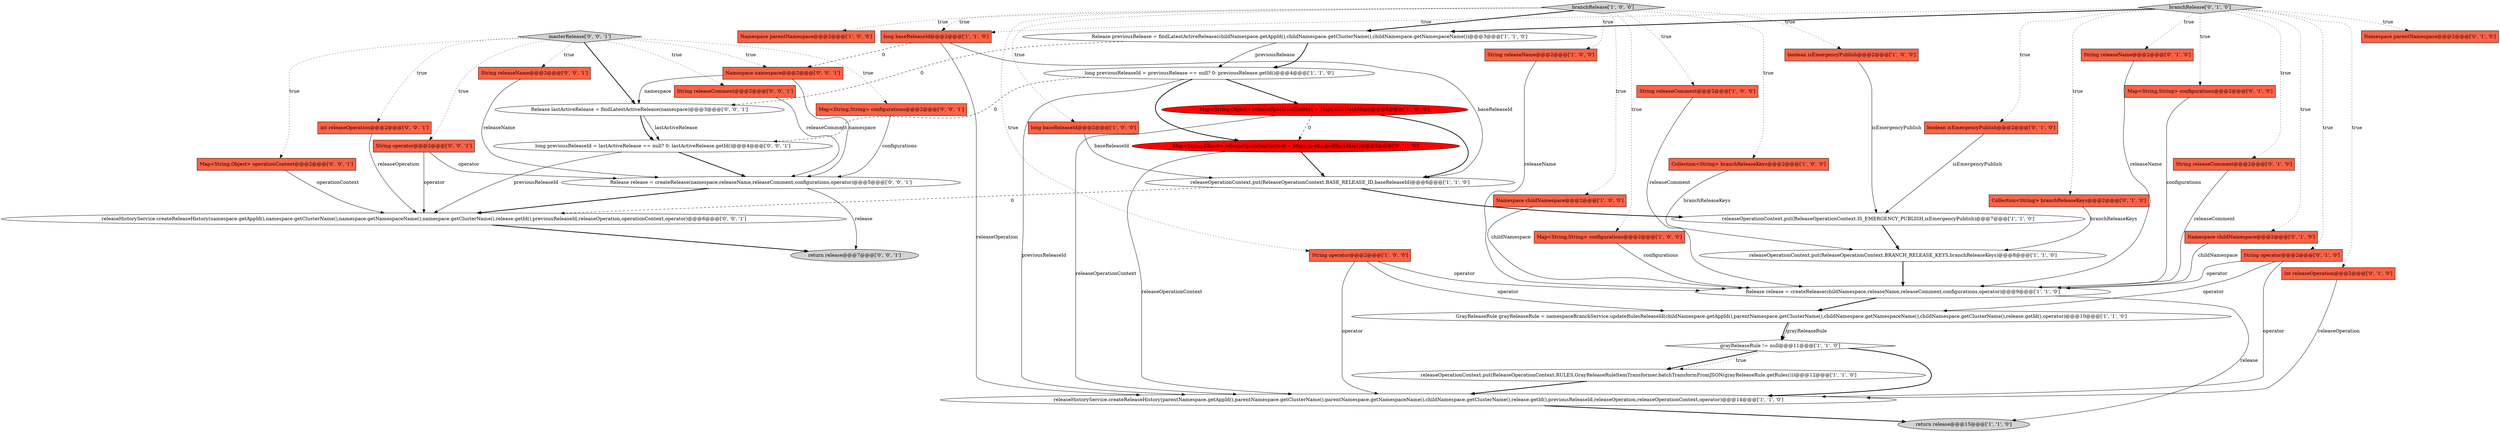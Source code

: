 digraph {
44 [style = filled, label = "String releaseComment@@@2@@@['0', '0', '1']", fillcolor = tomato, shape = box image = "AAA0AAABBB3BBB"];
36 [style = filled, label = "String operator@@@2@@@['0', '0', '1']", fillcolor = tomato, shape = box image = "AAA0AAABBB3BBB"];
17 [style = filled, label = "String releaseName@@@2@@@['1', '0', '0']", fillcolor = tomato, shape = box image = "AAA0AAABBB1BBB"];
12 [style = filled, label = "String releaseComment@@@2@@@['1', '0', '0']", fillcolor = tomato, shape = box image = "AAA0AAABBB1BBB"];
37 [style = filled, label = "return release@@@7@@@['0', '0', '1']", fillcolor = lightgray, shape = ellipse image = "AAA0AAABBB3BBB"];
23 [style = filled, label = "Namespace parentNamespace@@@2@@@['0', '1', '0']", fillcolor = tomato, shape = box image = "AAA0AAABBB2BBB"];
41 [style = filled, label = "Release release = createRelease(namespace,releaseName,releaseComment,configurations,operator)@@@5@@@['0', '0', '1']", fillcolor = white, shape = ellipse image = "AAA0AAABBB3BBB"];
2 [style = filled, label = "long previousReleaseId = previousRelease == null? 0: previousRelease.getId()@@@4@@@['1', '1', '0']", fillcolor = white, shape = ellipse image = "AAA0AAABBB1BBB"];
5 [style = filled, label = "releaseOperationContext.put(ReleaseOperationContext.IS_EMERGENCY_PUBLISH,isEmergencyPublish)@@@7@@@['1', '1', '0']", fillcolor = white, shape = ellipse image = "AAA0AAABBB1BBB"];
20 [style = filled, label = "long baseReleaseId@@@2@@@['1', '1', '0']", fillcolor = tomato, shape = box image = "AAA0AAABBB1BBB"];
45 [style = filled, label = "long previousReleaseId = lastActiveRelease == null? 0: lastActiveRelease.getId()@@@4@@@['0', '0', '1']", fillcolor = white, shape = ellipse image = "AAA0AAABBB3BBB"];
1 [style = filled, label = "GrayReleaseRule grayReleaseRule = namespaceBranchService.updateRulesReleaseId(childNamespace.getAppId(),parentNamespace.getClusterName(),childNamespace.getNamespaceName(),childNamespace.getClusterName(),release.getId(),operator)@@@10@@@['1', '1', '0']", fillcolor = white, shape = ellipse image = "AAA0AAABBB1BBB"];
39 [style = filled, label = "Map<String,String> configurations@@@2@@@['0', '0', '1']", fillcolor = tomato, shape = box image = "AAA0AAABBB3BBB"];
9 [style = filled, label = "grayReleaseRule != null@@@11@@@['1', '1', '0']", fillcolor = white, shape = diamond image = "AAA0AAABBB1BBB"];
46 [style = filled, label = "Namespace namespace@@@2@@@['0', '0', '1']", fillcolor = tomato, shape = box image = "AAA0AAABBB3BBB"];
14 [style = filled, label = "Map<String,Object> releaseOperationContext = Maps.newHashMap()@@@5@@@['1', '0', '0']", fillcolor = red, shape = ellipse image = "AAA1AAABBB1BBB"];
3 [style = filled, label = "branchRelease['1', '0', '0']", fillcolor = lightgray, shape = diamond image = "AAA0AAABBB1BBB"];
0 [style = filled, label = "long baseReleaseId@@@2@@@['1', '0', '0']", fillcolor = tomato, shape = box image = "AAA0AAABBB1BBB"];
29 [style = filled, label = "Map<String,String> configurations@@@2@@@['0', '1', '0']", fillcolor = tomato, shape = box image = "AAA0AAABBB2BBB"];
26 [style = filled, label = "boolean isEmergencyPublish@@@2@@@['0', '1', '0']", fillcolor = tomato, shape = box image = "AAA0AAABBB2BBB"];
31 [style = filled, label = "branchRelease['0', '1', '0']", fillcolor = lightgray, shape = diamond image = "AAA0AAABBB2BBB"];
43 [style = filled, label = "int releaseOperation@@@2@@@['0', '0', '1']", fillcolor = tomato, shape = box image = "AAA0AAABBB3BBB"];
42 [style = filled, label = "masterRelease['0', '0', '1']", fillcolor = lightgray, shape = diamond image = "AAA0AAABBB3BBB"];
35 [style = filled, label = "releaseHistoryService.createReleaseHistory(namespace.getAppId(),namespace.getClusterName(),namespace.getNamespaceName(),namespace.getClusterName(),release.getId(),previousReleaseId,releaseOperation,operationContext,operator)@@@6@@@['0', '0', '1']", fillcolor = white, shape = ellipse image = "AAA0AAABBB3BBB"];
13 [style = filled, label = "String operator@@@2@@@['1', '0', '0']", fillcolor = tomato, shape = box image = "AAA0AAABBB1BBB"];
27 [style = filled, label = "String releaseComment@@@2@@@['0', '1', '0']", fillcolor = tomato, shape = box image = "AAA0AAABBB2BBB"];
8 [style = filled, label = "Collection<String> branchReleaseKeys@@@2@@@['1', '0', '0']", fillcolor = tomato, shape = box image = "AAA0AAABBB1BBB"];
22 [style = filled, label = "releaseOperationContext.put(ReleaseOperationContext.BASE_RELEASE_ID,baseReleaseId)@@@6@@@['1', '1', '0']", fillcolor = white, shape = ellipse image = "AAA0AAABBB1BBB"];
7 [style = filled, label = "releaseOperationContext.put(ReleaseOperationContext.BRANCH_RELEASE_KEYS,branchReleaseKeys)@@@8@@@['1', '1', '0']", fillcolor = white, shape = ellipse image = "AAA0AAABBB1BBB"];
30 [style = filled, label = "String operator@@@2@@@['0', '1', '0']", fillcolor = tomato, shape = box image = "AAA0AAABBB2BBB"];
33 [style = filled, label = "Collection<String> branchReleaseKeys@@@2@@@['0', '1', '0']", fillcolor = tomato, shape = box image = "AAA0AAABBB2BBB"];
18 [style = filled, label = "releaseHistoryService.createReleaseHistory(parentNamespace.getAppId(),parentNamespace.getClusterName(),parentNamespace.getNamespaceName(),childNamespace.getClusterName(),release.getId(),previousReleaseId,releaseOperation,releaseOperationContext,operator)@@@14@@@['1', '1', '0']", fillcolor = white, shape = ellipse image = "AAA0AAABBB1BBB"];
11 [style = filled, label = "Namespace childNamespace@@@2@@@['1', '0', '0']", fillcolor = tomato, shape = box image = "AAA0AAABBB1BBB"];
16 [style = filled, label = "Namespace parentNamespace@@@2@@@['1', '0', '0']", fillcolor = tomato, shape = box image = "AAA0AAABBB1BBB"];
19 [style = filled, label = "boolean isEmergencyPublish@@@2@@@['1', '0', '0']", fillcolor = tomato, shape = box image = "AAA0AAABBB1BBB"];
40 [style = filled, label = "Release lastActiveRelease = findLatestActiveRelease(namespace)@@@3@@@['0', '0', '1']", fillcolor = white, shape = ellipse image = "AAA0AAABBB3BBB"];
6 [style = filled, label = "Map<String,String> configurations@@@2@@@['1', '0', '0']", fillcolor = tomato, shape = box image = "AAA0AAABBB1BBB"];
34 [style = filled, label = "Map<String,Object> operationContext@@@2@@@['0', '0', '1']", fillcolor = tomato, shape = box image = "AAA0AAABBB3BBB"];
21 [style = filled, label = "releaseOperationContext.put(ReleaseOperationContext.RULES,GrayReleaseRuleItemTransformer.batchTransformFromJSON(grayReleaseRule.getRules()))@@@12@@@['1', '1', '0']", fillcolor = white, shape = ellipse image = "AAA0AAABBB1BBB"];
24 [style = filled, label = "int releaseOperation@@@2@@@['0', '1', '0']", fillcolor = tomato, shape = box image = "AAA0AAABBB2BBB"];
32 [style = filled, label = "Namespace childNamespace@@@2@@@['0', '1', '0']", fillcolor = tomato, shape = box image = "AAA0AAABBB2BBB"];
10 [style = filled, label = "Release release = createRelease(childNamespace,releaseName,releaseComment,configurations,operator)@@@9@@@['1', '1', '0']", fillcolor = white, shape = ellipse image = "AAA0AAABBB1BBB"];
28 [style = filled, label = "Map<String,Object> releaseOperationContext = Maps.newLinkedHashMap()@@@5@@@['0', '1', '0']", fillcolor = red, shape = ellipse image = "AAA1AAABBB2BBB"];
25 [style = filled, label = "String releaseName@@@2@@@['0', '1', '0']", fillcolor = tomato, shape = box image = "AAA0AAABBB2BBB"];
15 [style = filled, label = "return release@@@15@@@['1', '1', '0']", fillcolor = lightgray, shape = ellipse image = "AAA0AAABBB1BBB"];
4 [style = filled, label = "Release previousRelease = findLatestActiveRelease(childNamespace.getAppId(),childNamespace.getClusterName(),childNamespace.getNamespaceName())@@@3@@@['1', '1', '0']", fillcolor = white, shape = ellipse image = "AAA0AAABBB1BBB"];
38 [style = filled, label = "String releaseName@@@2@@@['0', '0', '1']", fillcolor = tomato, shape = box image = "AAA0AAABBB3BBB"];
4->2 [style = solid, label="previousRelease"];
43->35 [style = solid, label="releaseOperation"];
10->15 [style = solid, label="release"];
46->41 [style = solid, label="namespace"];
3->6 [style = dotted, label="true"];
38->41 [style = solid, label="releaseName"];
3->4 [style = bold, label=""];
21->18 [style = bold, label=""];
20->46 [style = dashed, label="0"];
35->37 [style = bold, label=""];
13->18 [style = solid, label="operator"];
2->14 [style = bold, label=""];
31->27 [style = dotted, label="true"];
9->21 [style = bold, label=""];
3->0 [style = dotted, label="true"];
42->38 [style = dotted, label="true"];
11->10 [style = solid, label="childNamespace"];
46->40 [style = solid, label="namespace"];
2->28 [style = bold, label=""];
30->18 [style = solid, label="operator"];
13->1 [style = solid, label="operator"];
33->7 [style = solid, label="branchReleaseKeys"];
45->41 [style = bold, label=""];
31->25 [style = dotted, label="true"];
30->1 [style = solid, label="operator"];
41->37 [style = solid, label="release"];
36->41 [style = solid, label="operator"];
40->45 [style = solid, label="lastActiveRelease"];
19->5 [style = solid, label="isEmergencyPublish"];
0->22 [style = solid, label="baseReleaseId"];
6->10 [style = solid, label="configurations"];
45->35 [style = solid, label="previousReleaseId"];
14->22 [style = bold, label=""];
18->15 [style = bold, label=""];
42->36 [style = dotted, label="true"];
31->4 [style = bold, label=""];
1->9 [style = solid, label="grayReleaseRule"];
4->2 [style = bold, label=""];
9->21 [style = dotted, label="true"];
31->33 [style = dotted, label="true"];
22->5 [style = bold, label=""];
42->40 [style = bold, label=""];
31->30 [style = dotted, label="true"];
29->10 [style = solid, label="configurations"];
42->43 [style = dotted, label="true"];
27->10 [style = solid, label="releaseComment"];
31->23 [style = dotted, label="true"];
5->7 [style = bold, label=""];
36->35 [style = solid, label="operator"];
3->17 [style = dotted, label="true"];
14->18 [style = solid, label="releaseOperationContext"];
31->29 [style = dotted, label="true"];
10->1 [style = bold, label=""];
13->10 [style = solid, label="operator"];
42->39 [style = dotted, label="true"];
2->18 [style = solid, label="previousReleaseId"];
25->10 [style = solid, label="releaseName"];
42->44 [style = dotted, label="true"];
14->28 [style = dashed, label="0"];
1->9 [style = bold, label=""];
34->35 [style = solid, label="operationContext"];
9->18 [style = bold, label=""];
24->18 [style = solid, label="releaseOperation"];
2->45 [style = dashed, label="0"];
30->10 [style = solid, label="operator"];
44->41 [style = solid, label="releaseComment"];
12->10 [style = solid, label="releaseComment"];
20->22 [style = solid, label="baseReleaseId"];
26->5 [style = solid, label="isEmergencyPublish"];
42->34 [style = dotted, label="true"];
28->22 [style = bold, label=""];
3->13 [style = dotted, label="true"];
22->35 [style = dashed, label="0"];
41->35 [style = bold, label=""];
3->11 [style = dotted, label="true"];
7->10 [style = bold, label=""];
32->10 [style = solid, label="childNamespace"];
20->18 [style = solid, label="releaseOperation"];
31->20 [style = dotted, label="true"];
31->32 [style = dotted, label="true"];
17->10 [style = solid, label="releaseName"];
3->19 [style = dotted, label="true"];
31->26 [style = dotted, label="true"];
3->12 [style = dotted, label="true"];
39->41 [style = solid, label="configurations"];
40->45 [style = bold, label=""];
31->24 [style = dotted, label="true"];
8->7 [style = solid, label="branchReleaseKeys"];
28->18 [style = solid, label="releaseOperationContext"];
4->40 [style = dashed, label="0"];
3->8 [style = dotted, label="true"];
42->46 [style = dotted, label="true"];
3->16 [style = dotted, label="true"];
3->20 [style = dotted, label="true"];
}
